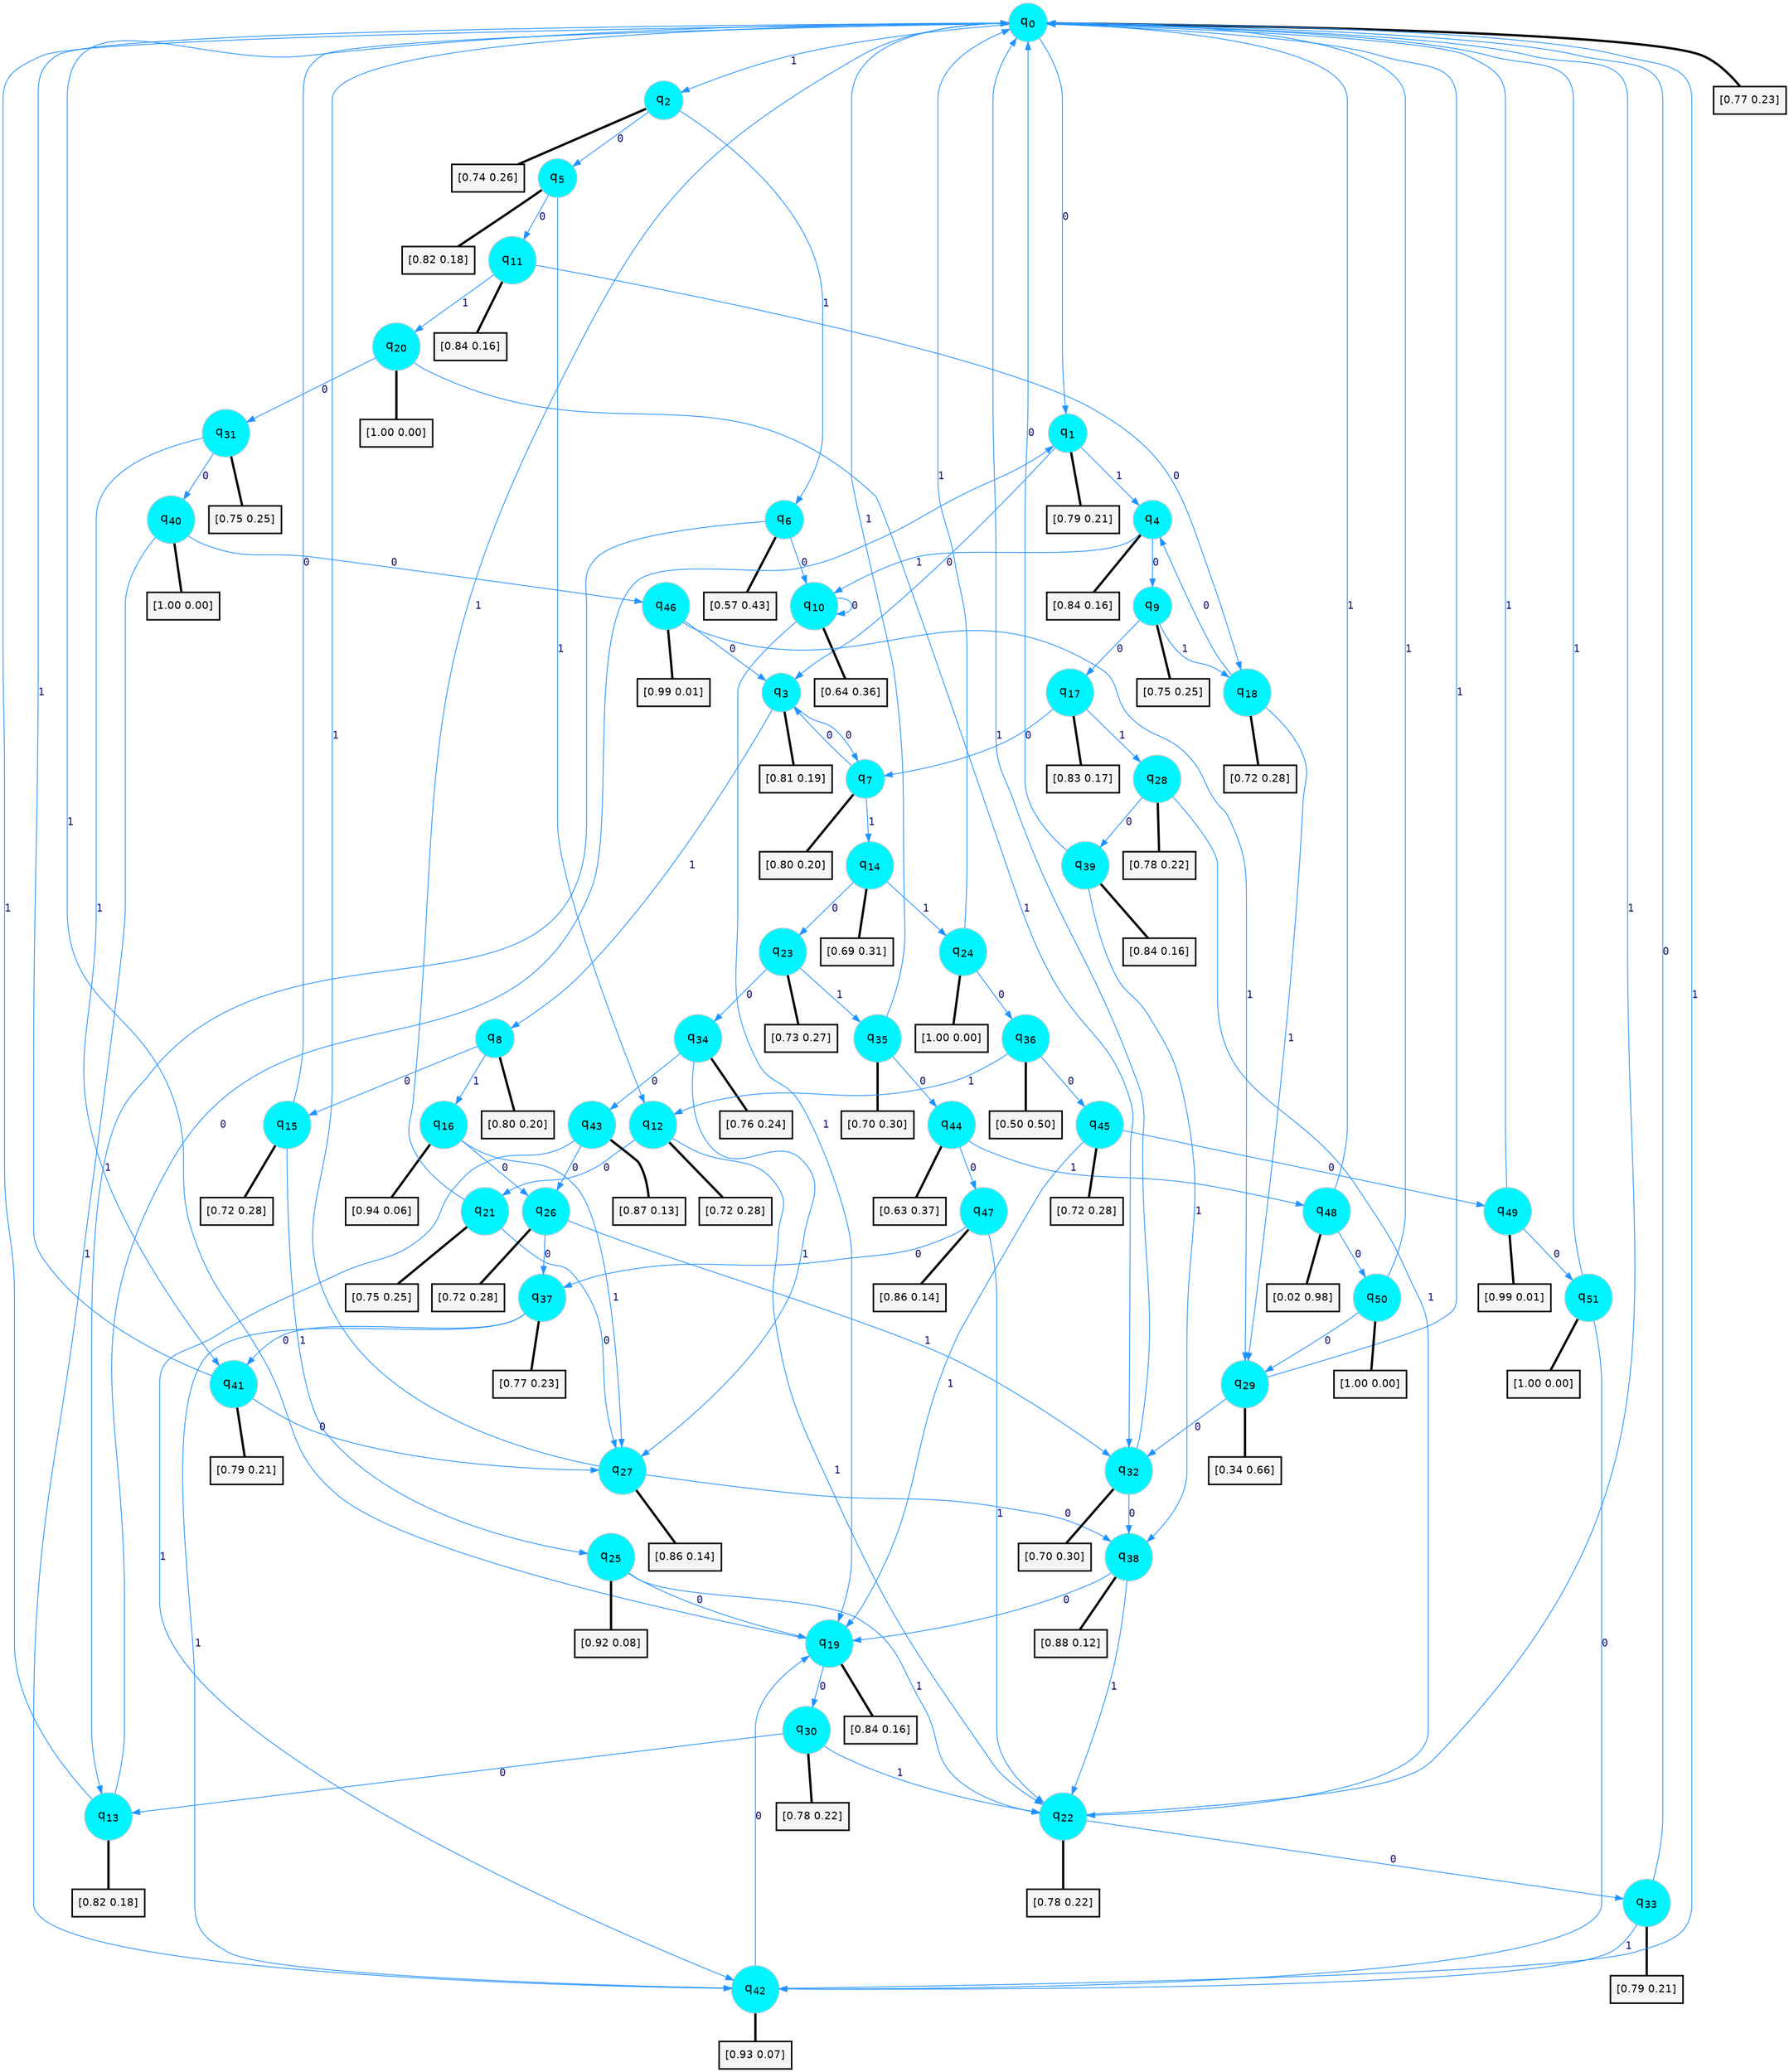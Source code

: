 digraph G {
graph [
bgcolor=transparent, dpi=300, rankdir=TD, size="40,25"];
node [
color=gray, fillcolor=turquoise1, fontcolor=black, fontname=Helvetica, fontsize=16, fontweight=bold, shape=circle, style=filled];
edge [
arrowsize=1, color=dodgerblue1, fontcolor=midnightblue, fontname=courier, fontweight=bold, penwidth=1, style=solid, weight=20];
0[label=<q<SUB>0</SUB>>];
1[label=<q<SUB>1</SUB>>];
2[label=<q<SUB>2</SUB>>];
3[label=<q<SUB>3</SUB>>];
4[label=<q<SUB>4</SUB>>];
5[label=<q<SUB>5</SUB>>];
6[label=<q<SUB>6</SUB>>];
7[label=<q<SUB>7</SUB>>];
8[label=<q<SUB>8</SUB>>];
9[label=<q<SUB>9</SUB>>];
10[label=<q<SUB>10</SUB>>];
11[label=<q<SUB>11</SUB>>];
12[label=<q<SUB>12</SUB>>];
13[label=<q<SUB>13</SUB>>];
14[label=<q<SUB>14</SUB>>];
15[label=<q<SUB>15</SUB>>];
16[label=<q<SUB>16</SUB>>];
17[label=<q<SUB>17</SUB>>];
18[label=<q<SUB>18</SUB>>];
19[label=<q<SUB>19</SUB>>];
20[label=<q<SUB>20</SUB>>];
21[label=<q<SUB>21</SUB>>];
22[label=<q<SUB>22</SUB>>];
23[label=<q<SUB>23</SUB>>];
24[label=<q<SUB>24</SUB>>];
25[label=<q<SUB>25</SUB>>];
26[label=<q<SUB>26</SUB>>];
27[label=<q<SUB>27</SUB>>];
28[label=<q<SUB>28</SUB>>];
29[label=<q<SUB>29</SUB>>];
30[label=<q<SUB>30</SUB>>];
31[label=<q<SUB>31</SUB>>];
32[label=<q<SUB>32</SUB>>];
33[label=<q<SUB>33</SUB>>];
34[label=<q<SUB>34</SUB>>];
35[label=<q<SUB>35</SUB>>];
36[label=<q<SUB>36</SUB>>];
37[label=<q<SUB>37</SUB>>];
38[label=<q<SUB>38</SUB>>];
39[label=<q<SUB>39</SUB>>];
40[label=<q<SUB>40</SUB>>];
41[label=<q<SUB>41</SUB>>];
42[label=<q<SUB>42</SUB>>];
43[label=<q<SUB>43</SUB>>];
44[label=<q<SUB>44</SUB>>];
45[label=<q<SUB>45</SUB>>];
46[label=<q<SUB>46</SUB>>];
47[label=<q<SUB>47</SUB>>];
48[label=<q<SUB>48</SUB>>];
49[label=<q<SUB>49</SUB>>];
50[label=<q<SUB>50</SUB>>];
51[label=<q<SUB>51</SUB>>];
52[label="[0.77 0.23]", shape=box,fontcolor=black, fontname=Helvetica, fontsize=14, penwidth=2, fillcolor=whitesmoke,color=black];
53[label="[0.79 0.21]", shape=box,fontcolor=black, fontname=Helvetica, fontsize=14, penwidth=2, fillcolor=whitesmoke,color=black];
54[label="[0.74 0.26]", shape=box,fontcolor=black, fontname=Helvetica, fontsize=14, penwidth=2, fillcolor=whitesmoke,color=black];
55[label="[0.81 0.19]", shape=box,fontcolor=black, fontname=Helvetica, fontsize=14, penwidth=2, fillcolor=whitesmoke,color=black];
56[label="[0.84 0.16]", shape=box,fontcolor=black, fontname=Helvetica, fontsize=14, penwidth=2, fillcolor=whitesmoke,color=black];
57[label="[0.82 0.18]", shape=box,fontcolor=black, fontname=Helvetica, fontsize=14, penwidth=2, fillcolor=whitesmoke,color=black];
58[label="[0.57 0.43]", shape=box,fontcolor=black, fontname=Helvetica, fontsize=14, penwidth=2, fillcolor=whitesmoke,color=black];
59[label="[0.80 0.20]", shape=box,fontcolor=black, fontname=Helvetica, fontsize=14, penwidth=2, fillcolor=whitesmoke,color=black];
60[label="[0.80 0.20]", shape=box,fontcolor=black, fontname=Helvetica, fontsize=14, penwidth=2, fillcolor=whitesmoke,color=black];
61[label="[0.75 0.25]", shape=box,fontcolor=black, fontname=Helvetica, fontsize=14, penwidth=2, fillcolor=whitesmoke,color=black];
62[label="[0.64 0.36]", shape=box,fontcolor=black, fontname=Helvetica, fontsize=14, penwidth=2, fillcolor=whitesmoke,color=black];
63[label="[0.84 0.16]", shape=box,fontcolor=black, fontname=Helvetica, fontsize=14, penwidth=2, fillcolor=whitesmoke,color=black];
64[label="[0.72 0.28]", shape=box,fontcolor=black, fontname=Helvetica, fontsize=14, penwidth=2, fillcolor=whitesmoke,color=black];
65[label="[0.82 0.18]", shape=box,fontcolor=black, fontname=Helvetica, fontsize=14, penwidth=2, fillcolor=whitesmoke,color=black];
66[label="[0.69 0.31]", shape=box,fontcolor=black, fontname=Helvetica, fontsize=14, penwidth=2, fillcolor=whitesmoke,color=black];
67[label="[0.72 0.28]", shape=box,fontcolor=black, fontname=Helvetica, fontsize=14, penwidth=2, fillcolor=whitesmoke,color=black];
68[label="[0.94 0.06]", shape=box,fontcolor=black, fontname=Helvetica, fontsize=14, penwidth=2, fillcolor=whitesmoke,color=black];
69[label="[0.83 0.17]", shape=box,fontcolor=black, fontname=Helvetica, fontsize=14, penwidth=2, fillcolor=whitesmoke,color=black];
70[label="[0.72 0.28]", shape=box,fontcolor=black, fontname=Helvetica, fontsize=14, penwidth=2, fillcolor=whitesmoke,color=black];
71[label="[0.84 0.16]", shape=box,fontcolor=black, fontname=Helvetica, fontsize=14, penwidth=2, fillcolor=whitesmoke,color=black];
72[label="[1.00 0.00]", shape=box,fontcolor=black, fontname=Helvetica, fontsize=14, penwidth=2, fillcolor=whitesmoke,color=black];
73[label="[0.75 0.25]", shape=box,fontcolor=black, fontname=Helvetica, fontsize=14, penwidth=2, fillcolor=whitesmoke,color=black];
74[label="[0.78 0.22]", shape=box,fontcolor=black, fontname=Helvetica, fontsize=14, penwidth=2, fillcolor=whitesmoke,color=black];
75[label="[0.73 0.27]", shape=box,fontcolor=black, fontname=Helvetica, fontsize=14, penwidth=2, fillcolor=whitesmoke,color=black];
76[label="[1.00 0.00]", shape=box,fontcolor=black, fontname=Helvetica, fontsize=14, penwidth=2, fillcolor=whitesmoke,color=black];
77[label="[0.92 0.08]", shape=box,fontcolor=black, fontname=Helvetica, fontsize=14, penwidth=2, fillcolor=whitesmoke,color=black];
78[label="[0.72 0.28]", shape=box,fontcolor=black, fontname=Helvetica, fontsize=14, penwidth=2, fillcolor=whitesmoke,color=black];
79[label="[0.86 0.14]", shape=box,fontcolor=black, fontname=Helvetica, fontsize=14, penwidth=2, fillcolor=whitesmoke,color=black];
80[label="[0.78 0.22]", shape=box,fontcolor=black, fontname=Helvetica, fontsize=14, penwidth=2, fillcolor=whitesmoke,color=black];
81[label="[0.34 0.66]", shape=box,fontcolor=black, fontname=Helvetica, fontsize=14, penwidth=2, fillcolor=whitesmoke,color=black];
82[label="[0.78 0.22]", shape=box,fontcolor=black, fontname=Helvetica, fontsize=14, penwidth=2, fillcolor=whitesmoke,color=black];
83[label="[0.75 0.25]", shape=box,fontcolor=black, fontname=Helvetica, fontsize=14, penwidth=2, fillcolor=whitesmoke,color=black];
84[label="[0.70 0.30]", shape=box,fontcolor=black, fontname=Helvetica, fontsize=14, penwidth=2, fillcolor=whitesmoke,color=black];
85[label="[0.79 0.21]", shape=box,fontcolor=black, fontname=Helvetica, fontsize=14, penwidth=2, fillcolor=whitesmoke,color=black];
86[label="[0.76 0.24]", shape=box,fontcolor=black, fontname=Helvetica, fontsize=14, penwidth=2, fillcolor=whitesmoke,color=black];
87[label="[0.70 0.30]", shape=box,fontcolor=black, fontname=Helvetica, fontsize=14, penwidth=2, fillcolor=whitesmoke,color=black];
88[label="[0.50 0.50]", shape=box,fontcolor=black, fontname=Helvetica, fontsize=14, penwidth=2, fillcolor=whitesmoke,color=black];
89[label="[0.77 0.23]", shape=box,fontcolor=black, fontname=Helvetica, fontsize=14, penwidth=2, fillcolor=whitesmoke,color=black];
90[label="[0.88 0.12]", shape=box,fontcolor=black, fontname=Helvetica, fontsize=14, penwidth=2, fillcolor=whitesmoke,color=black];
91[label="[0.84 0.16]", shape=box,fontcolor=black, fontname=Helvetica, fontsize=14, penwidth=2, fillcolor=whitesmoke,color=black];
92[label="[1.00 0.00]", shape=box,fontcolor=black, fontname=Helvetica, fontsize=14, penwidth=2, fillcolor=whitesmoke,color=black];
93[label="[0.79 0.21]", shape=box,fontcolor=black, fontname=Helvetica, fontsize=14, penwidth=2, fillcolor=whitesmoke,color=black];
94[label="[0.93 0.07]", shape=box,fontcolor=black, fontname=Helvetica, fontsize=14, penwidth=2, fillcolor=whitesmoke,color=black];
95[label="[0.87 0.13]", shape=box,fontcolor=black, fontname=Helvetica, fontsize=14, penwidth=2, fillcolor=whitesmoke,color=black];
96[label="[0.63 0.37]", shape=box,fontcolor=black, fontname=Helvetica, fontsize=14, penwidth=2, fillcolor=whitesmoke,color=black];
97[label="[0.72 0.28]", shape=box,fontcolor=black, fontname=Helvetica, fontsize=14, penwidth=2, fillcolor=whitesmoke,color=black];
98[label="[0.99 0.01]", shape=box,fontcolor=black, fontname=Helvetica, fontsize=14, penwidth=2, fillcolor=whitesmoke,color=black];
99[label="[0.86 0.14]", shape=box,fontcolor=black, fontname=Helvetica, fontsize=14, penwidth=2, fillcolor=whitesmoke,color=black];
100[label="[0.02 0.98]", shape=box,fontcolor=black, fontname=Helvetica, fontsize=14, penwidth=2, fillcolor=whitesmoke,color=black];
101[label="[0.99 0.01]", shape=box,fontcolor=black, fontname=Helvetica, fontsize=14, penwidth=2, fillcolor=whitesmoke,color=black];
102[label="[1.00 0.00]", shape=box,fontcolor=black, fontname=Helvetica, fontsize=14, penwidth=2, fillcolor=whitesmoke,color=black];
103[label="[1.00 0.00]", shape=box,fontcolor=black, fontname=Helvetica, fontsize=14, penwidth=2, fillcolor=whitesmoke,color=black];
0->1 [label=0];
0->2 [label=1];
0->52 [arrowhead=none, penwidth=3,color=black];
1->3 [label=0];
1->4 [label=1];
1->53 [arrowhead=none, penwidth=3,color=black];
2->5 [label=0];
2->6 [label=1];
2->54 [arrowhead=none, penwidth=3,color=black];
3->7 [label=0];
3->8 [label=1];
3->55 [arrowhead=none, penwidth=3,color=black];
4->9 [label=0];
4->10 [label=1];
4->56 [arrowhead=none, penwidth=3,color=black];
5->11 [label=0];
5->12 [label=1];
5->57 [arrowhead=none, penwidth=3,color=black];
6->10 [label=0];
6->13 [label=1];
6->58 [arrowhead=none, penwidth=3,color=black];
7->3 [label=0];
7->14 [label=1];
7->59 [arrowhead=none, penwidth=3,color=black];
8->15 [label=0];
8->16 [label=1];
8->60 [arrowhead=none, penwidth=3,color=black];
9->17 [label=0];
9->18 [label=1];
9->61 [arrowhead=none, penwidth=3,color=black];
10->10 [label=0];
10->19 [label=1];
10->62 [arrowhead=none, penwidth=3,color=black];
11->18 [label=0];
11->20 [label=1];
11->63 [arrowhead=none, penwidth=3,color=black];
12->21 [label=0];
12->22 [label=1];
12->64 [arrowhead=none, penwidth=3,color=black];
13->1 [label=0];
13->0 [label=1];
13->65 [arrowhead=none, penwidth=3,color=black];
14->23 [label=0];
14->24 [label=1];
14->66 [arrowhead=none, penwidth=3,color=black];
15->0 [label=0];
15->25 [label=1];
15->67 [arrowhead=none, penwidth=3,color=black];
16->26 [label=0];
16->27 [label=1];
16->68 [arrowhead=none, penwidth=3,color=black];
17->7 [label=0];
17->28 [label=1];
17->69 [arrowhead=none, penwidth=3,color=black];
18->4 [label=0];
18->29 [label=1];
18->70 [arrowhead=none, penwidth=3,color=black];
19->30 [label=0];
19->0 [label=1];
19->71 [arrowhead=none, penwidth=3,color=black];
20->31 [label=0];
20->32 [label=1];
20->72 [arrowhead=none, penwidth=3,color=black];
21->27 [label=0];
21->0 [label=1];
21->73 [arrowhead=none, penwidth=3,color=black];
22->33 [label=0];
22->0 [label=1];
22->74 [arrowhead=none, penwidth=3,color=black];
23->34 [label=0];
23->35 [label=1];
23->75 [arrowhead=none, penwidth=3,color=black];
24->36 [label=0];
24->0 [label=1];
24->76 [arrowhead=none, penwidth=3,color=black];
25->19 [label=0];
25->22 [label=1];
25->77 [arrowhead=none, penwidth=3,color=black];
26->37 [label=0];
26->32 [label=1];
26->78 [arrowhead=none, penwidth=3,color=black];
27->38 [label=0];
27->0 [label=1];
27->79 [arrowhead=none, penwidth=3,color=black];
28->39 [label=0];
28->22 [label=1];
28->80 [arrowhead=none, penwidth=3,color=black];
29->32 [label=0];
29->0 [label=1];
29->81 [arrowhead=none, penwidth=3,color=black];
30->13 [label=0];
30->22 [label=1];
30->82 [arrowhead=none, penwidth=3,color=black];
31->40 [label=0];
31->41 [label=1];
31->83 [arrowhead=none, penwidth=3,color=black];
32->38 [label=0];
32->0 [label=1];
32->84 [arrowhead=none, penwidth=3,color=black];
33->0 [label=0];
33->42 [label=1];
33->85 [arrowhead=none, penwidth=3,color=black];
34->43 [label=0];
34->27 [label=1];
34->86 [arrowhead=none, penwidth=3,color=black];
35->44 [label=0];
35->0 [label=1];
35->87 [arrowhead=none, penwidth=3,color=black];
36->45 [label=0];
36->12 [label=1];
36->88 [arrowhead=none, penwidth=3,color=black];
37->41 [label=0];
37->42 [label=1];
37->89 [arrowhead=none, penwidth=3,color=black];
38->19 [label=0];
38->22 [label=1];
38->90 [arrowhead=none, penwidth=3,color=black];
39->0 [label=0];
39->38 [label=1];
39->91 [arrowhead=none, penwidth=3,color=black];
40->46 [label=0];
40->42 [label=1];
40->92 [arrowhead=none, penwidth=3,color=black];
41->27 [label=0];
41->0 [label=1];
41->93 [arrowhead=none, penwidth=3,color=black];
42->19 [label=0];
42->0 [label=1];
42->94 [arrowhead=none, penwidth=3,color=black];
43->26 [label=0];
43->42 [label=1];
43->95 [arrowhead=none, penwidth=3,color=black];
44->47 [label=0];
44->48 [label=1];
44->96 [arrowhead=none, penwidth=3,color=black];
45->49 [label=0];
45->19 [label=1];
45->97 [arrowhead=none, penwidth=3,color=black];
46->3 [label=0];
46->29 [label=1];
46->98 [arrowhead=none, penwidth=3,color=black];
47->37 [label=0];
47->22 [label=1];
47->99 [arrowhead=none, penwidth=3,color=black];
48->50 [label=0];
48->0 [label=1];
48->100 [arrowhead=none, penwidth=3,color=black];
49->51 [label=0];
49->0 [label=1];
49->101 [arrowhead=none, penwidth=3,color=black];
50->29 [label=0];
50->0 [label=1];
50->102 [arrowhead=none, penwidth=3,color=black];
51->42 [label=0];
51->0 [label=1];
51->103 [arrowhead=none, penwidth=3,color=black];
}

